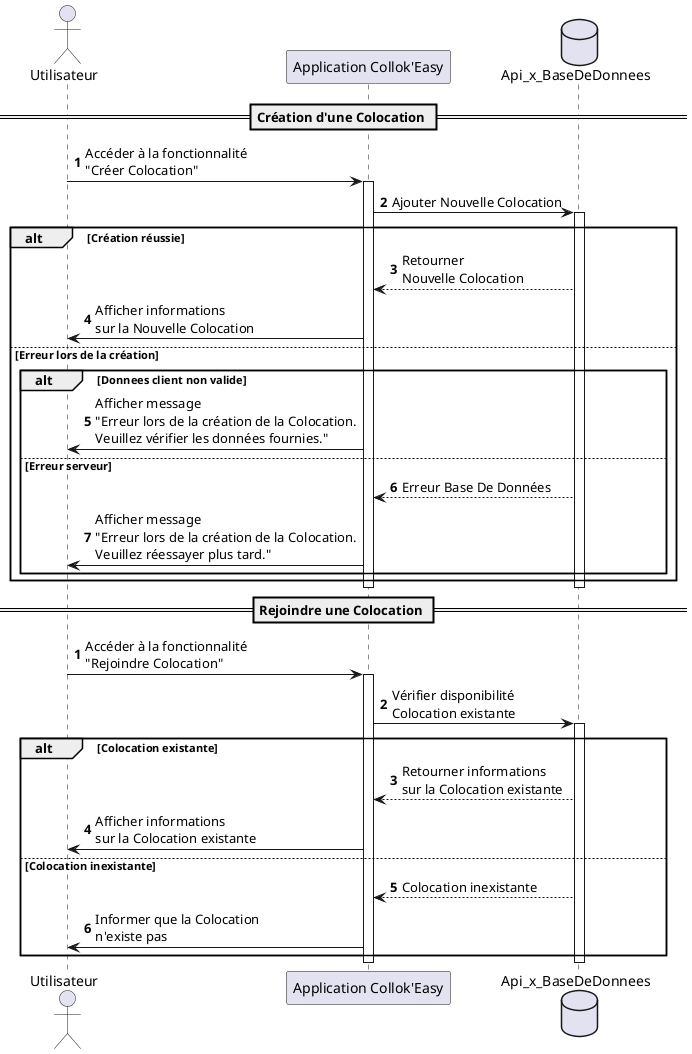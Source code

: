 @startuml diagramme sequence 
actor Utilisateur
participant "Application Collok'Easy" as App
database Api_x_BaseDeDonnees

== Création d'une Colocation ==
autonumber
Utilisateur -> App: Accéder à la fonctionnalité\n"Créer Colocation"

activate App

App -> Api_x_BaseDeDonnees: Ajouter Nouvelle Colocation

activate Api_x_BaseDeDonnees

alt Création réussie
  Api_x_BaseDeDonnees --> App: Retourner\nNouvelle Colocation
  App -> Utilisateur: Afficher informations\nsur la Nouvelle Colocation
else Erreur lors de la création
    alt Donnees client non valide
        App -> Utilisateur: Afficher message\n"Erreur lors de la création de la Colocation.\nVeuillez vérifier les données fournies."
    else Erreur serveur
        Api_x_BaseDeDonnees --> App: Erreur Base De Données
        App -> Utilisateur: Afficher message\n"Erreur lors de la création de la Colocation.\nVeuillez réessayer plus tard."
    end
end

deactivate Api_x_BaseDeDonnees
deactivate App


== Rejoindre une Colocation ==
autonumber
Utilisateur -> App: Accéder à la fonctionnalité\n"Rejoindre Colocation"

activate App

App -> Api_x_BaseDeDonnees: Vérifier disponibilité\nColocation existante

activate Api_x_BaseDeDonnees

alt Colocation existante
  Api_x_BaseDeDonnees --> App: Retourner informations\nsur la Colocation existante
  App -> Utilisateur: Afficher informations\nsur la Colocation existante
else Colocation inexistante
  Api_x_BaseDeDonnees --> App: Colocation inexistante
  App -> Utilisateur: Informer que la Colocation\nn'existe pas
end

deactivate Api_x_BaseDeDonnees
deactivate App

@enduml
